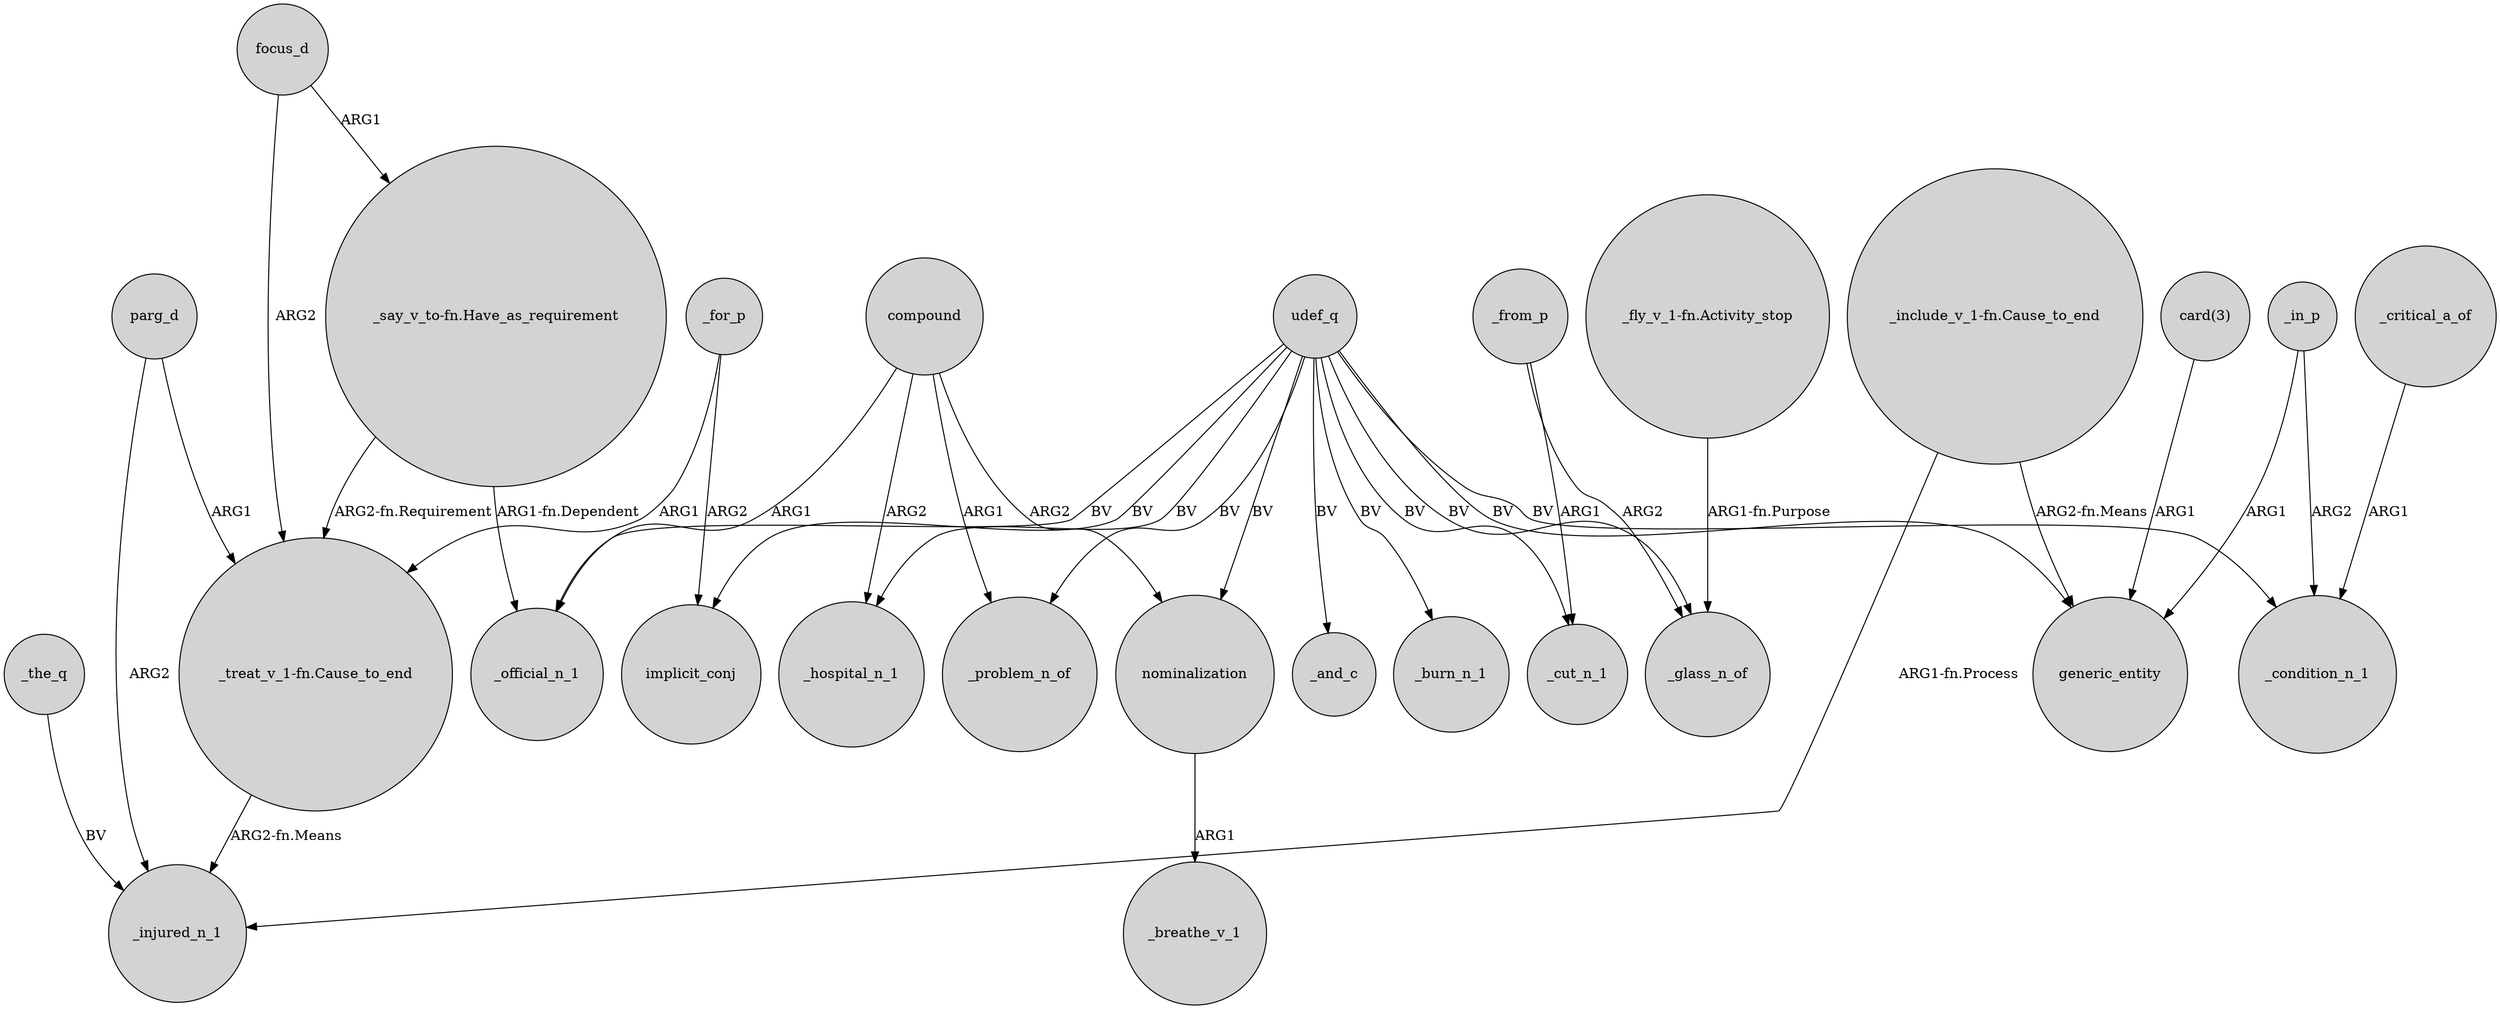 digraph {
	node [shape=circle style=filled]
	_for_p -> "_treat_v_1-fn.Cause_to_end" [label=ARG1]
	"_say_v_to-fn.Have_as_requirement" -> _official_n_1 [label="ARG1-fn.Dependent"]
	"_say_v_to-fn.Have_as_requirement" -> "_treat_v_1-fn.Cause_to_end" [label="ARG2-fn.Requirement"]
	udef_q -> _problem_n_of [label=BV]
	nominalization -> _breathe_v_1 [label=ARG1]
	"card(3)" -> generic_entity [label=ARG1]
	focus_d -> "_say_v_to-fn.Have_as_requirement" [label=ARG1]
	udef_q -> nominalization [label=BV]
	_the_q -> _injured_n_1 [label=BV]
	udef_q -> _hospital_n_1 [label=BV]
	compound -> _problem_n_of [label=ARG1]
	_in_p -> _condition_n_1 [label=ARG2]
	udef_q -> _and_c [label=BV]
	udef_q -> generic_entity [label=BV]
	_in_p -> generic_entity [label=ARG1]
	compound -> nominalization [label=ARG2]
	compound -> _hospital_n_1 [label=ARG2]
	parg_d -> "_treat_v_1-fn.Cause_to_end" [label=ARG1]
	_from_p -> _glass_n_of [label=ARG2]
	compound -> _official_n_1 [label=ARG1]
	udef_q -> _condition_n_1 [label=BV]
	udef_q -> _burn_n_1 [label=BV]
	udef_q -> _glass_n_of [label=BV]
	"_include_v_1-fn.Cause_to_end" -> _injured_n_1 [label="ARG1-fn.Process"]
	focus_d -> "_treat_v_1-fn.Cause_to_end" [label=ARG2]
	udef_q -> _official_n_1 [label=BV]
	"_include_v_1-fn.Cause_to_end" -> generic_entity [label="ARG2-fn.Means"]
	_from_p -> _cut_n_1 [label=ARG1]
	"_fly_v_1-fn.Activity_stop" -> _glass_n_of [label="ARG1-fn.Purpose"]
	_for_p -> implicit_conj [label=ARG2]
	parg_d -> _injured_n_1 [label=ARG2]
	"_treat_v_1-fn.Cause_to_end" -> _injured_n_1 [label="ARG2-fn.Means"]
	udef_q -> implicit_conj [label=BV]
	_critical_a_of -> _condition_n_1 [label=ARG1]
	udef_q -> _cut_n_1 [label=BV]
}
